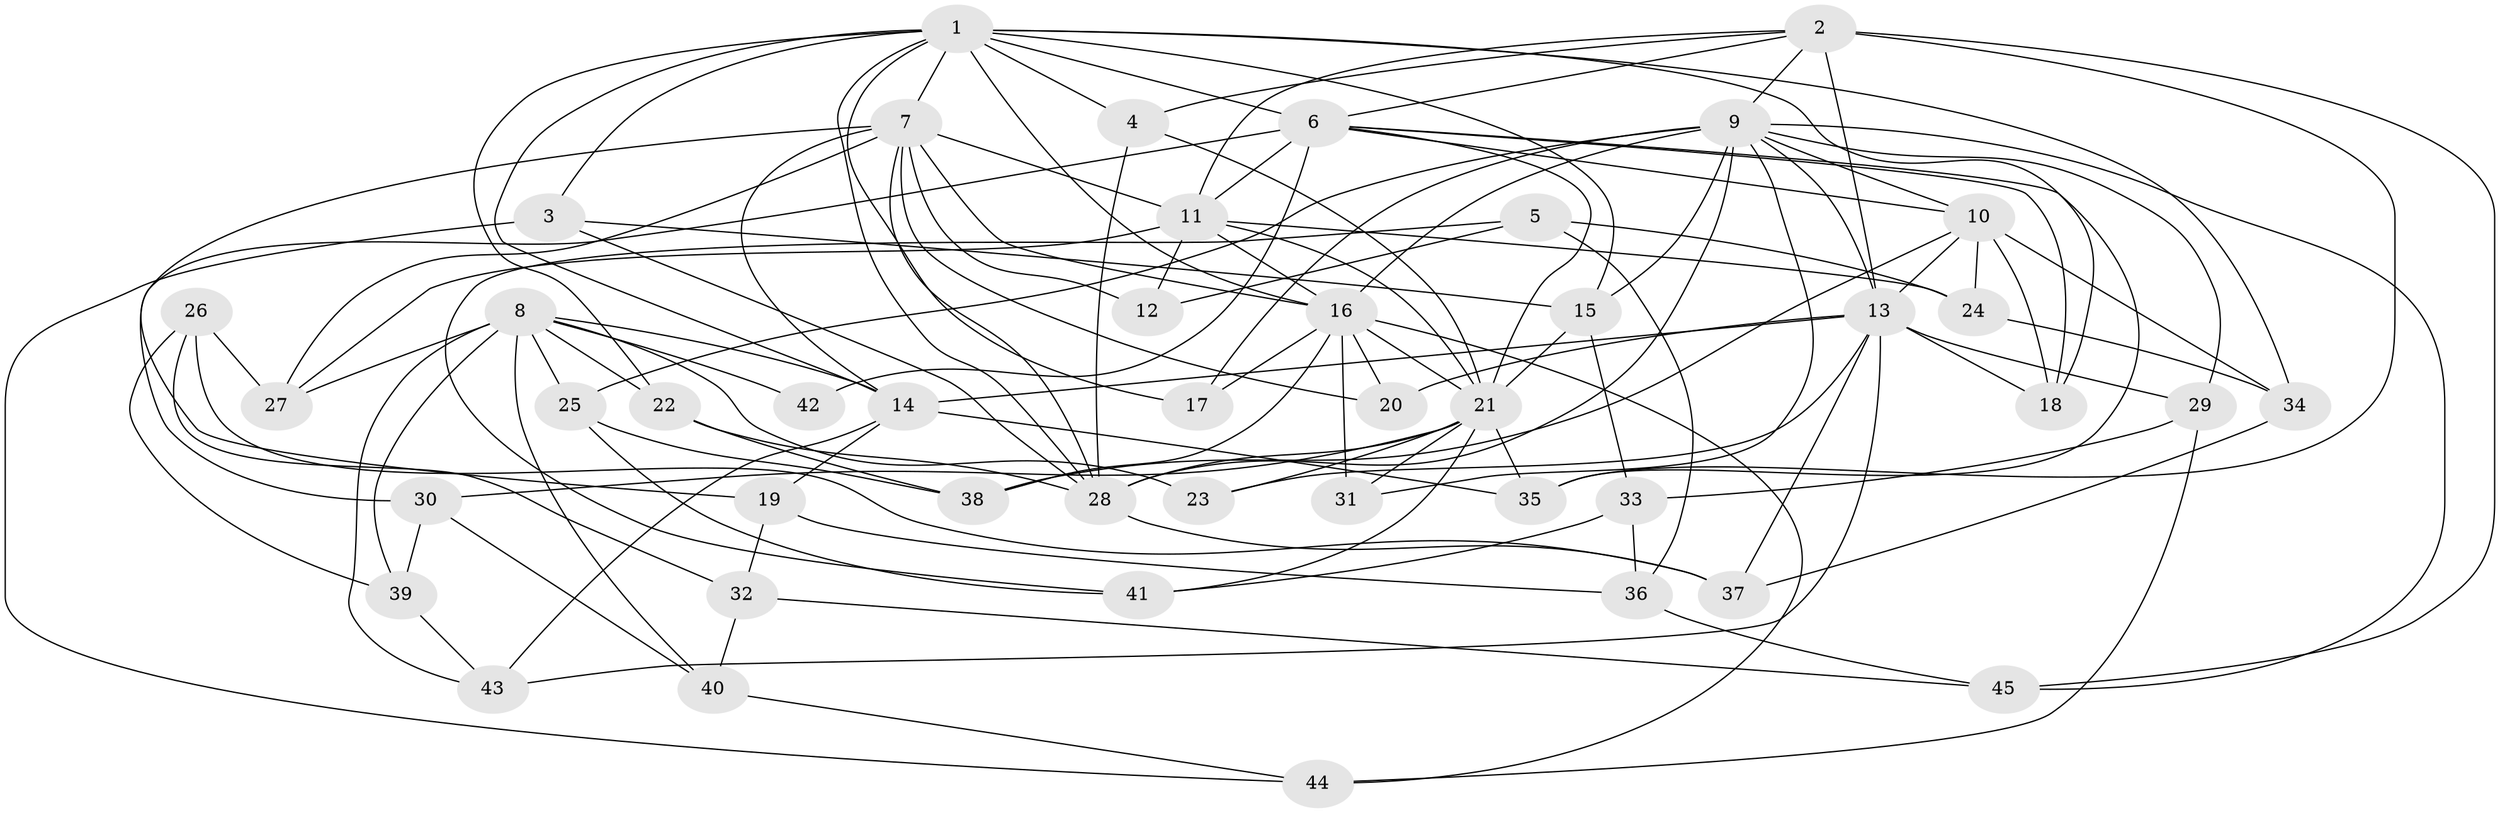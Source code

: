 // original degree distribution, {4: 1.0}
// Generated by graph-tools (version 1.1) at 2025/37/03/09/25 02:37:51]
// undirected, 45 vertices, 120 edges
graph export_dot {
graph [start="1"]
  node [color=gray90,style=filled];
  1;
  2;
  3;
  4;
  5;
  6;
  7;
  8;
  9;
  10;
  11;
  12;
  13;
  14;
  15;
  16;
  17;
  18;
  19;
  20;
  21;
  22;
  23;
  24;
  25;
  26;
  27;
  28;
  29;
  30;
  31;
  32;
  33;
  34;
  35;
  36;
  37;
  38;
  39;
  40;
  41;
  42;
  43;
  44;
  45;
  1 -- 3 [weight=1.0];
  1 -- 4 [weight=1.0];
  1 -- 6 [weight=1.0];
  1 -- 7 [weight=1.0];
  1 -- 14 [weight=1.0];
  1 -- 15 [weight=1.0];
  1 -- 16 [weight=1.0];
  1 -- 17 [weight=1.0];
  1 -- 18 [weight=1.0];
  1 -- 22 [weight=1.0];
  1 -- 28 [weight=1.0];
  1 -- 34 [weight=1.0];
  2 -- 4 [weight=1.0];
  2 -- 6 [weight=1.0];
  2 -- 9 [weight=1.0];
  2 -- 11 [weight=1.0];
  2 -- 13 [weight=2.0];
  2 -- 35 [weight=1.0];
  2 -- 45 [weight=1.0];
  3 -- 15 [weight=1.0];
  3 -- 28 [weight=1.0];
  3 -- 44 [weight=1.0];
  4 -- 21 [weight=1.0];
  4 -- 28 [weight=1.0];
  5 -- 12 [weight=1.0];
  5 -- 24 [weight=1.0];
  5 -- 36 [weight=1.0];
  5 -- 41 [weight=1.0];
  6 -- 10 [weight=1.0];
  6 -- 11 [weight=2.0];
  6 -- 18 [weight=1.0];
  6 -- 21 [weight=1.0];
  6 -- 30 [weight=1.0];
  6 -- 35 [weight=1.0];
  6 -- 42 [weight=3.0];
  7 -- 11 [weight=2.0];
  7 -- 12 [weight=2.0];
  7 -- 14 [weight=2.0];
  7 -- 16 [weight=1.0];
  7 -- 19 [weight=1.0];
  7 -- 20 [weight=1.0];
  7 -- 27 [weight=1.0];
  7 -- 28 [weight=1.0];
  8 -- 14 [weight=1.0];
  8 -- 22 [weight=1.0];
  8 -- 23 [weight=2.0];
  8 -- 25 [weight=1.0];
  8 -- 27 [weight=1.0];
  8 -- 39 [weight=1.0];
  8 -- 40 [weight=1.0];
  8 -- 42 [weight=1.0];
  8 -- 43 [weight=1.0];
  9 -- 10 [weight=1.0];
  9 -- 13 [weight=1.0];
  9 -- 15 [weight=1.0];
  9 -- 16 [weight=1.0];
  9 -- 17 [weight=2.0];
  9 -- 25 [weight=1.0];
  9 -- 28 [weight=1.0];
  9 -- 29 [weight=1.0];
  9 -- 31 [weight=1.0];
  9 -- 45 [weight=1.0];
  10 -- 13 [weight=2.0];
  10 -- 18 [weight=1.0];
  10 -- 24 [weight=1.0];
  10 -- 34 [weight=1.0];
  10 -- 38 [weight=1.0];
  11 -- 12 [weight=1.0];
  11 -- 16 [weight=1.0];
  11 -- 21 [weight=1.0];
  11 -- 24 [weight=1.0];
  11 -- 27 [weight=1.0];
  13 -- 14 [weight=1.0];
  13 -- 18 [weight=1.0];
  13 -- 20 [weight=1.0];
  13 -- 23 [weight=1.0];
  13 -- 29 [weight=1.0];
  13 -- 37 [weight=1.0];
  13 -- 43 [weight=1.0];
  14 -- 19 [weight=1.0];
  14 -- 35 [weight=1.0];
  14 -- 43 [weight=1.0];
  15 -- 21 [weight=2.0];
  15 -- 33 [weight=1.0];
  16 -- 17 [weight=1.0];
  16 -- 20 [weight=2.0];
  16 -- 21 [weight=1.0];
  16 -- 31 [weight=2.0];
  16 -- 38 [weight=1.0];
  16 -- 44 [weight=1.0];
  19 -- 32 [weight=1.0];
  19 -- 36 [weight=1.0];
  21 -- 23 [weight=1.0];
  21 -- 28 [weight=1.0];
  21 -- 30 [weight=1.0];
  21 -- 31 [weight=1.0];
  21 -- 35 [weight=1.0];
  21 -- 41 [weight=1.0];
  22 -- 28 [weight=1.0];
  22 -- 38 [weight=1.0];
  24 -- 34 [weight=1.0];
  25 -- 38 [weight=1.0];
  25 -- 41 [weight=1.0];
  26 -- 27 [weight=1.0];
  26 -- 32 [weight=1.0];
  26 -- 37 [weight=1.0];
  26 -- 39 [weight=1.0];
  28 -- 37 [weight=1.0];
  29 -- 33 [weight=1.0];
  29 -- 44 [weight=1.0];
  30 -- 39 [weight=1.0];
  30 -- 40 [weight=1.0];
  32 -- 40 [weight=1.0];
  32 -- 45 [weight=1.0];
  33 -- 36 [weight=1.0];
  33 -- 41 [weight=1.0];
  34 -- 37 [weight=1.0];
  36 -- 45 [weight=1.0];
  39 -- 43 [weight=1.0];
  40 -- 44 [weight=1.0];
}
